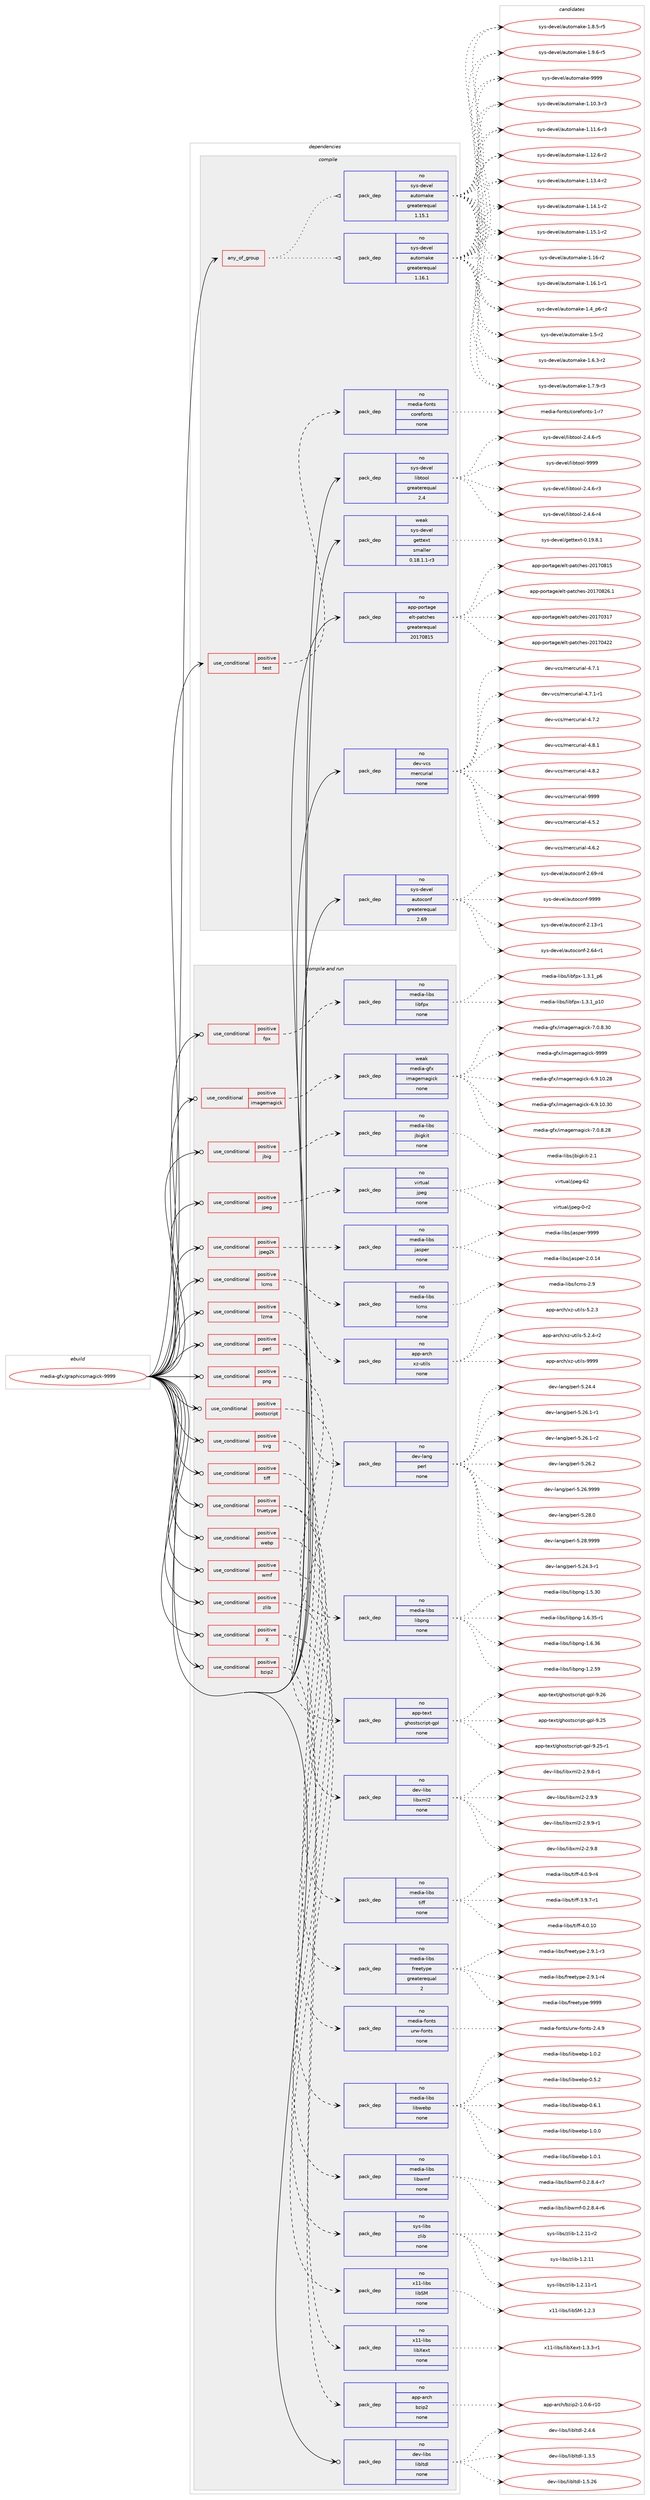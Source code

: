 digraph prolog {

# *************
# Graph options
# *************

newrank=true;
concentrate=true;
compound=true;
graph [rankdir=LR,fontname=Helvetica,fontsize=10,ranksep=1.5];#, ranksep=2.5, nodesep=0.2];
edge  [arrowhead=vee];
node  [fontname=Helvetica,fontsize=10];

# **********
# The ebuild
# **********

subgraph cluster_leftcol {
color=gray;
rank=same;
label=<<i>ebuild</i>>;
id [label="media-gfx/graphicsmagick-9999", color=red, width=4, href="../media-gfx/graphicsmagick-9999.svg"];
}

# ****************
# The dependencies
# ****************

subgraph cluster_midcol {
color=gray;
label=<<i>dependencies</i>>;
subgraph cluster_compile {
fillcolor="#eeeeee";
style=filled;
label=<<i>compile</i>>;
subgraph any24896 {
dependency1604749 [label=<<TABLE BORDER="0" CELLBORDER="1" CELLSPACING="0" CELLPADDING="4"><TR><TD CELLPADDING="10">any_of_group</TD></TR></TABLE>>, shape=none, color=red];subgraph pack1146425 {
dependency1604750 [label=<<TABLE BORDER="0" CELLBORDER="1" CELLSPACING="0" CELLPADDING="4" WIDTH="220"><TR><TD ROWSPAN="6" CELLPADDING="30">pack_dep</TD></TR><TR><TD WIDTH="110">no</TD></TR><TR><TD>sys-devel</TD></TR><TR><TD>automake</TD></TR><TR><TD>greaterequal</TD></TR><TR><TD>1.16.1</TD></TR></TABLE>>, shape=none, color=blue];
}
dependency1604749:e -> dependency1604750:w [weight=20,style="dotted",arrowhead="oinv"];
subgraph pack1146426 {
dependency1604751 [label=<<TABLE BORDER="0" CELLBORDER="1" CELLSPACING="0" CELLPADDING="4" WIDTH="220"><TR><TD ROWSPAN="6" CELLPADDING="30">pack_dep</TD></TR><TR><TD WIDTH="110">no</TD></TR><TR><TD>sys-devel</TD></TR><TR><TD>automake</TD></TR><TR><TD>greaterequal</TD></TR><TR><TD>1.15.1</TD></TR></TABLE>>, shape=none, color=blue];
}
dependency1604749:e -> dependency1604751:w [weight=20,style="dotted",arrowhead="oinv"];
}
id:e -> dependency1604749:w [weight=20,style="solid",arrowhead="vee"];
subgraph cond432740 {
dependency1604752 [label=<<TABLE BORDER="0" CELLBORDER="1" CELLSPACING="0" CELLPADDING="4"><TR><TD ROWSPAN="3" CELLPADDING="10">use_conditional</TD></TR><TR><TD>positive</TD></TR><TR><TD>test</TD></TR></TABLE>>, shape=none, color=red];
subgraph pack1146427 {
dependency1604753 [label=<<TABLE BORDER="0" CELLBORDER="1" CELLSPACING="0" CELLPADDING="4" WIDTH="220"><TR><TD ROWSPAN="6" CELLPADDING="30">pack_dep</TD></TR><TR><TD WIDTH="110">no</TD></TR><TR><TD>media-fonts</TD></TR><TR><TD>corefonts</TD></TR><TR><TD>none</TD></TR><TR><TD></TD></TR></TABLE>>, shape=none, color=blue];
}
dependency1604752:e -> dependency1604753:w [weight=20,style="dashed",arrowhead="vee"];
}
id:e -> dependency1604752:w [weight=20,style="solid",arrowhead="vee"];
subgraph pack1146428 {
dependency1604754 [label=<<TABLE BORDER="0" CELLBORDER="1" CELLSPACING="0" CELLPADDING="4" WIDTH="220"><TR><TD ROWSPAN="6" CELLPADDING="30">pack_dep</TD></TR><TR><TD WIDTH="110">no</TD></TR><TR><TD>app-portage</TD></TR><TR><TD>elt-patches</TD></TR><TR><TD>greaterequal</TD></TR><TR><TD>20170815</TD></TR></TABLE>>, shape=none, color=blue];
}
id:e -> dependency1604754:w [weight=20,style="solid",arrowhead="vee"];
subgraph pack1146429 {
dependency1604755 [label=<<TABLE BORDER="0" CELLBORDER="1" CELLSPACING="0" CELLPADDING="4" WIDTH="220"><TR><TD ROWSPAN="6" CELLPADDING="30">pack_dep</TD></TR><TR><TD WIDTH="110">no</TD></TR><TR><TD>dev-vcs</TD></TR><TR><TD>mercurial</TD></TR><TR><TD>none</TD></TR><TR><TD></TD></TR></TABLE>>, shape=none, color=blue];
}
id:e -> dependency1604755:w [weight=20,style="solid",arrowhead="vee"];
subgraph pack1146430 {
dependency1604756 [label=<<TABLE BORDER="0" CELLBORDER="1" CELLSPACING="0" CELLPADDING="4" WIDTH="220"><TR><TD ROWSPAN="6" CELLPADDING="30">pack_dep</TD></TR><TR><TD WIDTH="110">no</TD></TR><TR><TD>sys-devel</TD></TR><TR><TD>autoconf</TD></TR><TR><TD>greaterequal</TD></TR><TR><TD>2.69</TD></TR></TABLE>>, shape=none, color=blue];
}
id:e -> dependency1604756:w [weight=20,style="solid",arrowhead="vee"];
subgraph pack1146431 {
dependency1604757 [label=<<TABLE BORDER="0" CELLBORDER="1" CELLSPACING="0" CELLPADDING="4" WIDTH="220"><TR><TD ROWSPAN="6" CELLPADDING="30">pack_dep</TD></TR><TR><TD WIDTH="110">no</TD></TR><TR><TD>sys-devel</TD></TR><TR><TD>libtool</TD></TR><TR><TD>greaterequal</TD></TR><TR><TD>2.4</TD></TR></TABLE>>, shape=none, color=blue];
}
id:e -> dependency1604757:w [weight=20,style="solid",arrowhead="vee"];
subgraph pack1146432 {
dependency1604758 [label=<<TABLE BORDER="0" CELLBORDER="1" CELLSPACING="0" CELLPADDING="4" WIDTH="220"><TR><TD ROWSPAN="6" CELLPADDING="30">pack_dep</TD></TR><TR><TD WIDTH="110">weak</TD></TR><TR><TD>sys-devel</TD></TR><TR><TD>gettext</TD></TR><TR><TD>smaller</TD></TR><TR><TD>0.18.1.1-r3</TD></TR></TABLE>>, shape=none, color=blue];
}
id:e -> dependency1604758:w [weight=20,style="solid",arrowhead="vee"];
}
subgraph cluster_compileandrun {
fillcolor="#eeeeee";
style=filled;
label=<<i>compile and run</i>>;
subgraph cond432741 {
dependency1604759 [label=<<TABLE BORDER="0" CELLBORDER="1" CELLSPACING="0" CELLPADDING="4"><TR><TD ROWSPAN="3" CELLPADDING="10">use_conditional</TD></TR><TR><TD>positive</TD></TR><TR><TD>X</TD></TR></TABLE>>, shape=none, color=red];
subgraph pack1146433 {
dependency1604760 [label=<<TABLE BORDER="0" CELLBORDER="1" CELLSPACING="0" CELLPADDING="4" WIDTH="220"><TR><TD ROWSPAN="6" CELLPADDING="30">pack_dep</TD></TR><TR><TD WIDTH="110">no</TD></TR><TR><TD>x11-libs</TD></TR><TR><TD>libSM</TD></TR><TR><TD>none</TD></TR><TR><TD></TD></TR></TABLE>>, shape=none, color=blue];
}
dependency1604759:e -> dependency1604760:w [weight=20,style="dashed",arrowhead="vee"];
subgraph pack1146434 {
dependency1604761 [label=<<TABLE BORDER="0" CELLBORDER="1" CELLSPACING="0" CELLPADDING="4" WIDTH="220"><TR><TD ROWSPAN="6" CELLPADDING="30">pack_dep</TD></TR><TR><TD WIDTH="110">no</TD></TR><TR><TD>x11-libs</TD></TR><TR><TD>libXext</TD></TR><TR><TD>none</TD></TR><TR><TD></TD></TR></TABLE>>, shape=none, color=blue];
}
dependency1604759:e -> dependency1604761:w [weight=20,style="dashed",arrowhead="vee"];
}
id:e -> dependency1604759:w [weight=20,style="solid",arrowhead="odotvee"];
subgraph cond432742 {
dependency1604762 [label=<<TABLE BORDER="0" CELLBORDER="1" CELLSPACING="0" CELLPADDING="4"><TR><TD ROWSPAN="3" CELLPADDING="10">use_conditional</TD></TR><TR><TD>positive</TD></TR><TR><TD>bzip2</TD></TR></TABLE>>, shape=none, color=red];
subgraph pack1146435 {
dependency1604763 [label=<<TABLE BORDER="0" CELLBORDER="1" CELLSPACING="0" CELLPADDING="4" WIDTH="220"><TR><TD ROWSPAN="6" CELLPADDING="30">pack_dep</TD></TR><TR><TD WIDTH="110">no</TD></TR><TR><TD>app-arch</TD></TR><TR><TD>bzip2</TD></TR><TR><TD>none</TD></TR><TR><TD></TD></TR></TABLE>>, shape=none, color=blue];
}
dependency1604762:e -> dependency1604763:w [weight=20,style="dashed",arrowhead="vee"];
}
id:e -> dependency1604762:w [weight=20,style="solid",arrowhead="odotvee"];
subgraph cond432743 {
dependency1604764 [label=<<TABLE BORDER="0" CELLBORDER="1" CELLSPACING="0" CELLPADDING="4"><TR><TD ROWSPAN="3" CELLPADDING="10">use_conditional</TD></TR><TR><TD>positive</TD></TR><TR><TD>fpx</TD></TR></TABLE>>, shape=none, color=red];
subgraph pack1146436 {
dependency1604765 [label=<<TABLE BORDER="0" CELLBORDER="1" CELLSPACING="0" CELLPADDING="4" WIDTH="220"><TR><TD ROWSPAN="6" CELLPADDING="30">pack_dep</TD></TR><TR><TD WIDTH="110">no</TD></TR><TR><TD>media-libs</TD></TR><TR><TD>libfpx</TD></TR><TR><TD>none</TD></TR><TR><TD></TD></TR></TABLE>>, shape=none, color=blue];
}
dependency1604764:e -> dependency1604765:w [weight=20,style="dashed",arrowhead="vee"];
}
id:e -> dependency1604764:w [weight=20,style="solid",arrowhead="odotvee"];
subgraph cond432744 {
dependency1604766 [label=<<TABLE BORDER="0" CELLBORDER="1" CELLSPACING="0" CELLPADDING="4"><TR><TD ROWSPAN="3" CELLPADDING="10">use_conditional</TD></TR><TR><TD>positive</TD></TR><TR><TD>imagemagick</TD></TR></TABLE>>, shape=none, color=red];
subgraph pack1146437 {
dependency1604767 [label=<<TABLE BORDER="0" CELLBORDER="1" CELLSPACING="0" CELLPADDING="4" WIDTH="220"><TR><TD ROWSPAN="6" CELLPADDING="30">pack_dep</TD></TR><TR><TD WIDTH="110">weak</TD></TR><TR><TD>media-gfx</TD></TR><TR><TD>imagemagick</TD></TR><TR><TD>none</TD></TR><TR><TD></TD></TR></TABLE>>, shape=none, color=blue];
}
dependency1604766:e -> dependency1604767:w [weight=20,style="dashed",arrowhead="vee"];
}
id:e -> dependency1604766:w [weight=20,style="solid",arrowhead="odotvee"];
subgraph cond432745 {
dependency1604768 [label=<<TABLE BORDER="0" CELLBORDER="1" CELLSPACING="0" CELLPADDING="4"><TR><TD ROWSPAN="3" CELLPADDING="10">use_conditional</TD></TR><TR><TD>positive</TD></TR><TR><TD>jbig</TD></TR></TABLE>>, shape=none, color=red];
subgraph pack1146438 {
dependency1604769 [label=<<TABLE BORDER="0" CELLBORDER="1" CELLSPACING="0" CELLPADDING="4" WIDTH="220"><TR><TD ROWSPAN="6" CELLPADDING="30">pack_dep</TD></TR><TR><TD WIDTH="110">no</TD></TR><TR><TD>media-libs</TD></TR><TR><TD>jbigkit</TD></TR><TR><TD>none</TD></TR><TR><TD></TD></TR></TABLE>>, shape=none, color=blue];
}
dependency1604768:e -> dependency1604769:w [weight=20,style="dashed",arrowhead="vee"];
}
id:e -> dependency1604768:w [weight=20,style="solid",arrowhead="odotvee"];
subgraph cond432746 {
dependency1604770 [label=<<TABLE BORDER="0" CELLBORDER="1" CELLSPACING="0" CELLPADDING="4"><TR><TD ROWSPAN="3" CELLPADDING="10">use_conditional</TD></TR><TR><TD>positive</TD></TR><TR><TD>jpeg</TD></TR></TABLE>>, shape=none, color=red];
subgraph pack1146439 {
dependency1604771 [label=<<TABLE BORDER="0" CELLBORDER="1" CELLSPACING="0" CELLPADDING="4" WIDTH="220"><TR><TD ROWSPAN="6" CELLPADDING="30">pack_dep</TD></TR><TR><TD WIDTH="110">no</TD></TR><TR><TD>virtual</TD></TR><TR><TD>jpeg</TD></TR><TR><TD>none</TD></TR><TR><TD></TD></TR></TABLE>>, shape=none, color=blue];
}
dependency1604770:e -> dependency1604771:w [weight=20,style="dashed",arrowhead="vee"];
}
id:e -> dependency1604770:w [weight=20,style="solid",arrowhead="odotvee"];
subgraph cond432747 {
dependency1604772 [label=<<TABLE BORDER="0" CELLBORDER="1" CELLSPACING="0" CELLPADDING="4"><TR><TD ROWSPAN="3" CELLPADDING="10">use_conditional</TD></TR><TR><TD>positive</TD></TR><TR><TD>jpeg2k</TD></TR></TABLE>>, shape=none, color=red];
subgraph pack1146440 {
dependency1604773 [label=<<TABLE BORDER="0" CELLBORDER="1" CELLSPACING="0" CELLPADDING="4" WIDTH="220"><TR><TD ROWSPAN="6" CELLPADDING="30">pack_dep</TD></TR><TR><TD WIDTH="110">no</TD></TR><TR><TD>media-libs</TD></TR><TR><TD>jasper</TD></TR><TR><TD>none</TD></TR><TR><TD></TD></TR></TABLE>>, shape=none, color=blue];
}
dependency1604772:e -> dependency1604773:w [weight=20,style="dashed",arrowhead="vee"];
}
id:e -> dependency1604772:w [weight=20,style="solid",arrowhead="odotvee"];
subgraph cond432748 {
dependency1604774 [label=<<TABLE BORDER="0" CELLBORDER="1" CELLSPACING="0" CELLPADDING="4"><TR><TD ROWSPAN="3" CELLPADDING="10">use_conditional</TD></TR><TR><TD>positive</TD></TR><TR><TD>lcms</TD></TR></TABLE>>, shape=none, color=red];
subgraph pack1146441 {
dependency1604775 [label=<<TABLE BORDER="0" CELLBORDER="1" CELLSPACING="0" CELLPADDING="4" WIDTH="220"><TR><TD ROWSPAN="6" CELLPADDING="30">pack_dep</TD></TR><TR><TD WIDTH="110">no</TD></TR><TR><TD>media-libs</TD></TR><TR><TD>lcms</TD></TR><TR><TD>none</TD></TR><TR><TD></TD></TR></TABLE>>, shape=none, color=blue];
}
dependency1604774:e -> dependency1604775:w [weight=20,style="dashed",arrowhead="vee"];
}
id:e -> dependency1604774:w [weight=20,style="solid",arrowhead="odotvee"];
subgraph cond432749 {
dependency1604776 [label=<<TABLE BORDER="0" CELLBORDER="1" CELLSPACING="0" CELLPADDING="4"><TR><TD ROWSPAN="3" CELLPADDING="10">use_conditional</TD></TR><TR><TD>positive</TD></TR><TR><TD>lzma</TD></TR></TABLE>>, shape=none, color=red];
subgraph pack1146442 {
dependency1604777 [label=<<TABLE BORDER="0" CELLBORDER="1" CELLSPACING="0" CELLPADDING="4" WIDTH="220"><TR><TD ROWSPAN="6" CELLPADDING="30">pack_dep</TD></TR><TR><TD WIDTH="110">no</TD></TR><TR><TD>app-arch</TD></TR><TR><TD>xz-utils</TD></TR><TR><TD>none</TD></TR><TR><TD></TD></TR></TABLE>>, shape=none, color=blue];
}
dependency1604776:e -> dependency1604777:w [weight=20,style="dashed",arrowhead="vee"];
}
id:e -> dependency1604776:w [weight=20,style="solid",arrowhead="odotvee"];
subgraph cond432750 {
dependency1604778 [label=<<TABLE BORDER="0" CELLBORDER="1" CELLSPACING="0" CELLPADDING="4"><TR><TD ROWSPAN="3" CELLPADDING="10">use_conditional</TD></TR><TR><TD>positive</TD></TR><TR><TD>perl</TD></TR></TABLE>>, shape=none, color=red];
subgraph pack1146443 {
dependency1604779 [label=<<TABLE BORDER="0" CELLBORDER="1" CELLSPACING="0" CELLPADDING="4" WIDTH="220"><TR><TD ROWSPAN="6" CELLPADDING="30">pack_dep</TD></TR><TR><TD WIDTH="110">no</TD></TR><TR><TD>dev-lang</TD></TR><TR><TD>perl</TD></TR><TR><TD>none</TD></TR><TR><TD></TD></TR></TABLE>>, shape=none, color=blue];
}
dependency1604778:e -> dependency1604779:w [weight=20,style="dashed",arrowhead="vee"];
}
id:e -> dependency1604778:w [weight=20,style="solid",arrowhead="odotvee"];
subgraph cond432751 {
dependency1604780 [label=<<TABLE BORDER="0" CELLBORDER="1" CELLSPACING="0" CELLPADDING="4"><TR><TD ROWSPAN="3" CELLPADDING="10">use_conditional</TD></TR><TR><TD>positive</TD></TR><TR><TD>png</TD></TR></TABLE>>, shape=none, color=red];
subgraph pack1146444 {
dependency1604781 [label=<<TABLE BORDER="0" CELLBORDER="1" CELLSPACING="0" CELLPADDING="4" WIDTH="220"><TR><TD ROWSPAN="6" CELLPADDING="30">pack_dep</TD></TR><TR><TD WIDTH="110">no</TD></TR><TR><TD>media-libs</TD></TR><TR><TD>libpng</TD></TR><TR><TD>none</TD></TR><TR><TD></TD></TR></TABLE>>, shape=none, color=blue];
}
dependency1604780:e -> dependency1604781:w [weight=20,style="dashed",arrowhead="vee"];
}
id:e -> dependency1604780:w [weight=20,style="solid",arrowhead="odotvee"];
subgraph cond432752 {
dependency1604782 [label=<<TABLE BORDER="0" CELLBORDER="1" CELLSPACING="0" CELLPADDING="4"><TR><TD ROWSPAN="3" CELLPADDING="10">use_conditional</TD></TR><TR><TD>positive</TD></TR><TR><TD>postscript</TD></TR></TABLE>>, shape=none, color=red];
subgraph pack1146445 {
dependency1604783 [label=<<TABLE BORDER="0" CELLBORDER="1" CELLSPACING="0" CELLPADDING="4" WIDTH="220"><TR><TD ROWSPAN="6" CELLPADDING="30">pack_dep</TD></TR><TR><TD WIDTH="110">no</TD></TR><TR><TD>app-text</TD></TR><TR><TD>ghostscript-gpl</TD></TR><TR><TD>none</TD></TR><TR><TD></TD></TR></TABLE>>, shape=none, color=blue];
}
dependency1604782:e -> dependency1604783:w [weight=20,style="dashed",arrowhead="vee"];
}
id:e -> dependency1604782:w [weight=20,style="solid",arrowhead="odotvee"];
subgraph cond432753 {
dependency1604784 [label=<<TABLE BORDER="0" CELLBORDER="1" CELLSPACING="0" CELLPADDING="4"><TR><TD ROWSPAN="3" CELLPADDING="10">use_conditional</TD></TR><TR><TD>positive</TD></TR><TR><TD>svg</TD></TR></TABLE>>, shape=none, color=red];
subgraph pack1146446 {
dependency1604785 [label=<<TABLE BORDER="0" CELLBORDER="1" CELLSPACING="0" CELLPADDING="4" WIDTH="220"><TR><TD ROWSPAN="6" CELLPADDING="30">pack_dep</TD></TR><TR><TD WIDTH="110">no</TD></TR><TR><TD>dev-libs</TD></TR><TR><TD>libxml2</TD></TR><TR><TD>none</TD></TR><TR><TD></TD></TR></TABLE>>, shape=none, color=blue];
}
dependency1604784:e -> dependency1604785:w [weight=20,style="dashed",arrowhead="vee"];
}
id:e -> dependency1604784:w [weight=20,style="solid",arrowhead="odotvee"];
subgraph cond432754 {
dependency1604786 [label=<<TABLE BORDER="0" CELLBORDER="1" CELLSPACING="0" CELLPADDING="4"><TR><TD ROWSPAN="3" CELLPADDING="10">use_conditional</TD></TR><TR><TD>positive</TD></TR><TR><TD>tiff</TD></TR></TABLE>>, shape=none, color=red];
subgraph pack1146447 {
dependency1604787 [label=<<TABLE BORDER="0" CELLBORDER="1" CELLSPACING="0" CELLPADDING="4" WIDTH="220"><TR><TD ROWSPAN="6" CELLPADDING="30">pack_dep</TD></TR><TR><TD WIDTH="110">no</TD></TR><TR><TD>media-libs</TD></TR><TR><TD>tiff</TD></TR><TR><TD>none</TD></TR><TR><TD></TD></TR></TABLE>>, shape=none, color=blue];
}
dependency1604786:e -> dependency1604787:w [weight=20,style="dashed",arrowhead="vee"];
}
id:e -> dependency1604786:w [weight=20,style="solid",arrowhead="odotvee"];
subgraph cond432755 {
dependency1604788 [label=<<TABLE BORDER="0" CELLBORDER="1" CELLSPACING="0" CELLPADDING="4"><TR><TD ROWSPAN="3" CELLPADDING="10">use_conditional</TD></TR><TR><TD>positive</TD></TR><TR><TD>truetype</TD></TR></TABLE>>, shape=none, color=red];
subgraph pack1146448 {
dependency1604789 [label=<<TABLE BORDER="0" CELLBORDER="1" CELLSPACING="0" CELLPADDING="4" WIDTH="220"><TR><TD ROWSPAN="6" CELLPADDING="30">pack_dep</TD></TR><TR><TD WIDTH="110">no</TD></TR><TR><TD>media-fonts</TD></TR><TR><TD>urw-fonts</TD></TR><TR><TD>none</TD></TR><TR><TD></TD></TR></TABLE>>, shape=none, color=blue];
}
dependency1604788:e -> dependency1604789:w [weight=20,style="dashed",arrowhead="vee"];
subgraph pack1146449 {
dependency1604790 [label=<<TABLE BORDER="0" CELLBORDER="1" CELLSPACING="0" CELLPADDING="4" WIDTH="220"><TR><TD ROWSPAN="6" CELLPADDING="30">pack_dep</TD></TR><TR><TD WIDTH="110">no</TD></TR><TR><TD>media-libs</TD></TR><TR><TD>freetype</TD></TR><TR><TD>greaterequal</TD></TR><TR><TD>2</TD></TR></TABLE>>, shape=none, color=blue];
}
dependency1604788:e -> dependency1604790:w [weight=20,style="dashed",arrowhead="vee"];
}
id:e -> dependency1604788:w [weight=20,style="solid",arrowhead="odotvee"];
subgraph cond432756 {
dependency1604791 [label=<<TABLE BORDER="0" CELLBORDER="1" CELLSPACING="0" CELLPADDING="4"><TR><TD ROWSPAN="3" CELLPADDING="10">use_conditional</TD></TR><TR><TD>positive</TD></TR><TR><TD>webp</TD></TR></TABLE>>, shape=none, color=red];
subgraph pack1146450 {
dependency1604792 [label=<<TABLE BORDER="0" CELLBORDER="1" CELLSPACING="0" CELLPADDING="4" WIDTH="220"><TR><TD ROWSPAN="6" CELLPADDING="30">pack_dep</TD></TR><TR><TD WIDTH="110">no</TD></TR><TR><TD>media-libs</TD></TR><TR><TD>libwebp</TD></TR><TR><TD>none</TD></TR><TR><TD></TD></TR></TABLE>>, shape=none, color=blue];
}
dependency1604791:e -> dependency1604792:w [weight=20,style="dashed",arrowhead="vee"];
}
id:e -> dependency1604791:w [weight=20,style="solid",arrowhead="odotvee"];
subgraph cond432757 {
dependency1604793 [label=<<TABLE BORDER="0" CELLBORDER="1" CELLSPACING="0" CELLPADDING="4"><TR><TD ROWSPAN="3" CELLPADDING="10">use_conditional</TD></TR><TR><TD>positive</TD></TR><TR><TD>wmf</TD></TR></TABLE>>, shape=none, color=red];
subgraph pack1146451 {
dependency1604794 [label=<<TABLE BORDER="0" CELLBORDER="1" CELLSPACING="0" CELLPADDING="4" WIDTH="220"><TR><TD ROWSPAN="6" CELLPADDING="30">pack_dep</TD></TR><TR><TD WIDTH="110">no</TD></TR><TR><TD>media-libs</TD></TR><TR><TD>libwmf</TD></TR><TR><TD>none</TD></TR><TR><TD></TD></TR></TABLE>>, shape=none, color=blue];
}
dependency1604793:e -> dependency1604794:w [weight=20,style="dashed",arrowhead="vee"];
}
id:e -> dependency1604793:w [weight=20,style="solid",arrowhead="odotvee"];
subgraph cond432758 {
dependency1604795 [label=<<TABLE BORDER="0" CELLBORDER="1" CELLSPACING="0" CELLPADDING="4"><TR><TD ROWSPAN="3" CELLPADDING="10">use_conditional</TD></TR><TR><TD>positive</TD></TR><TR><TD>zlib</TD></TR></TABLE>>, shape=none, color=red];
subgraph pack1146452 {
dependency1604796 [label=<<TABLE BORDER="0" CELLBORDER="1" CELLSPACING="0" CELLPADDING="4" WIDTH="220"><TR><TD ROWSPAN="6" CELLPADDING="30">pack_dep</TD></TR><TR><TD WIDTH="110">no</TD></TR><TR><TD>sys-libs</TD></TR><TR><TD>zlib</TD></TR><TR><TD>none</TD></TR><TR><TD></TD></TR></TABLE>>, shape=none, color=blue];
}
dependency1604795:e -> dependency1604796:w [weight=20,style="dashed",arrowhead="vee"];
}
id:e -> dependency1604795:w [weight=20,style="solid",arrowhead="odotvee"];
subgraph pack1146453 {
dependency1604797 [label=<<TABLE BORDER="0" CELLBORDER="1" CELLSPACING="0" CELLPADDING="4" WIDTH="220"><TR><TD ROWSPAN="6" CELLPADDING="30">pack_dep</TD></TR><TR><TD WIDTH="110">no</TD></TR><TR><TD>dev-libs</TD></TR><TR><TD>libltdl</TD></TR><TR><TD>none</TD></TR><TR><TD></TD></TR></TABLE>>, shape=none, color=blue];
}
id:e -> dependency1604797:w [weight=20,style="solid",arrowhead="odotvee"];
}
subgraph cluster_run {
fillcolor="#eeeeee";
style=filled;
label=<<i>run</i>>;
}
}

# **************
# The candidates
# **************

subgraph cluster_choices {
rank=same;
color=gray;
label=<<i>candidates</i>>;

subgraph choice1146425 {
color=black;
nodesep=1;
choice11512111545100101118101108479711711611110997107101454946494846514511451 [label="sys-devel/automake-1.10.3-r3", color=red, width=4,href="../sys-devel/automake-1.10.3-r3.svg"];
choice11512111545100101118101108479711711611110997107101454946494946544511451 [label="sys-devel/automake-1.11.6-r3", color=red, width=4,href="../sys-devel/automake-1.11.6-r3.svg"];
choice11512111545100101118101108479711711611110997107101454946495046544511450 [label="sys-devel/automake-1.12.6-r2", color=red, width=4,href="../sys-devel/automake-1.12.6-r2.svg"];
choice11512111545100101118101108479711711611110997107101454946495146524511450 [label="sys-devel/automake-1.13.4-r2", color=red, width=4,href="../sys-devel/automake-1.13.4-r2.svg"];
choice11512111545100101118101108479711711611110997107101454946495246494511450 [label="sys-devel/automake-1.14.1-r2", color=red, width=4,href="../sys-devel/automake-1.14.1-r2.svg"];
choice11512111545100101118101108479711711611110997107101454946495346494511450 [label="sys-devel/automake-1.15.1-r2", color=red, width=4,href="../sys-devel/automake-1.15.1-r2.svg"];
choice1151211154510010111810110847971171161111099710710145494649544511450 [label="sys-devel/automake-1.16-r2", color=red, width=4,href="../sys-devel/automake-1.16-r2.svg"];
choice11512111545100101118101108479711711611110997107101454946495446494511449 [label="sys-devel/automake-1.16.1-r1", color=red, width=4,href="../sys-devel/automake-1.16.1-r1.svg"];
choice115121115451001011181011084797117116111109971071014549465295112544511450 [label="sys-devel/automake-1.4_p6-r2", color=red, width=4,href="../sys-devel/automake-1.4_p6-r2.svg"];
choice11512111545100101118101108479711711611110997107101454946534511450 [label="sys-devel/automake-1.5-r2", color=red, width=4,href="../sys-devel/automake-1.5-r2.svg"];
choice115121115451001011181011084797117116111109971071014549465446514511450 [label="sys-devel/automake-1.6.3-r2", color=red, width=4,href="../sys-devel/automake-1.6.3-r2.svg"];
choice115121115451001011181011084797117116111109971071014549465546574511451 [label="sys-devel/automake-1.7.9-r3", color=red, width=4,href="../sys-devel/automake-1.7.9-r3.svg"];
choice115121115451001011181011084797117116111109971071014549465646534511453 [label="sys-devel/automake-1.8.5-r5", color=red, width=4,href="../sys-devel/automake-1.8.5-r5.svg"];
choice115121115451001011181011084797117116111109971071014549465746544511453 [label="sys-devel/automake-1.9.6-r5", color=red, width=4,href="../sys-devel/automake-1.9.6-r5.svg"];
choice115121115451001011181011084797117116111109971071014557575757 [label="sys-devel/automake-9999", color=red, width=4,href="../sys-devel/automake-9999.svg"];
dependency1604750:e -> choice11512111545100101118101108479711711611110997107101454946494846514511451:w [style=dotted,weight="100"];
dependency1604750:e -> choice11512111545100101118101108479711711611110997107101454946494946544511451:w [style=dotted,weight="100"];
dependency1604750:e -> choice11512111545100101118101108479711711611110997107101454946495046544511450:w [style=dotted,weight="100"];
dependency1604750:e -> choice11512111545100101118101108479711711611110997107101454946495146524511450:w [style=dotted,weight="100"];
dependency1604750:e -> choice11512111545100101118101108479711711611110997107101454946495246494511450:w [style=dotted,weight="100"];
dependency1604750:e -> choice11512111545100101118101108479711711611110997107101454946495346494511450:w [style=dotted,weight="100"];
dependency1604750:e -> choice1151211154510010111810110847971171161111099710710145494649544511450:w [style=dotted,weight="100"];
dependency1604750:e -> choice11512111545100101118101108479711711611110997107101454946495446494511449:w [style=dotted,weight="100"];
dependency1604750:e -> choice115121115451001011181011084797117116111109971071014549465295112544511450:w [style=dotted,weight="100"];
dependency1604750:e -> choice11512111545100101118101108479711711611110997107101454946534511450:w [style=dotted,weight="100"];
dependency1604750:e -> choice115121115451001011181011084797117116111109971071014549465446514511450:w [style=dotted,weight="100"];
dependency1604750:e -> choice115121115451001011181011084797117116111109971071014549465546574511451:w [style=dotted,weight="100"];
dependency1604750:e -> choice115121115451001011181011084797117116111109971071014549465646534511453:w [style=dotted,weight="100"];
dependency1604750:e -> choice115121115451001011181011084797117116111109971071014549465746544511453:w [style=dotted,weight="100"];
dependency1604750:e -> choice115121115451001011181011084797117116111109971071014557575757:w [style=dotted,weight="100"];
}
subgraph choice1146426 {
color=black;
nodesep=1;
choice11512111545100101118101108479711711611110997107101454946494846514511451 [label="sys-devel/automake-1.10.3-r3", color=red, width=4,href="../sys-devel/automake-1.10.3-r3.svg"];
choice11512111545100101118101108479711711611110997107101454946494946544511451 [label="sys-devel/automake-1.11.6-r3", color=red, width=4,href="../sys-devel/automake-1.11.6-r3.svg"];
choice11512111545100101118101108479711711611110997107101454946495046544511450 [label="sys-devel/automake-1.12.6-r2", color=red, width=4,href="../sys-devel/automake-1.12.6-r2.svg"];
choice11512111545100101118101108479711711611110997107101454946495146524511450 [label="sys-devel/automake-1.13.4-r2", color=red, width=4,href="../sys-devel/automake-1.13.4-r2.svg"];
choice11512111545100101118101108479711711611110997107101454946495246494511450 [label="sys-devel/automake-1.14.1-r2", color=red, width=4,href="../sys-devel/automake-1.14.1-r2.svg"];
choice11512111545100101118101108479711711611110997107101454946495346494511450 [label="sys-devel/automake-1.15.1-r2", color=red, width=4,href="../sys-devel/automake-1.15.1-r2.svg"];
choice1151211154510010111810110847971171161111099710710145494649544511450 [label="sys-devel/automake-1.16-r2", color=red, width=4,href="../sys-devel/automake-1.16-r2.svg"];
choice11512111545100101118101108479711711611110997107101454946495446494511449 [label="sys-devel/automake-1.16.1-r1", color=red, width=4,href="../sys-devel/automake-1.16.1-r1.svg"];
choice115121115451001011181011084797117116111109971071014549465295112544511450 [label="sys-devel/automake-1.4_p6-r2", color=red, width=4,href="../sys-devel/automake-1.4_p6-r2.svg"];
choice11512111545100101118101108479711711611110997107101454946534511450 [label="sys-devel/automake-1.5-r2", color=red, width=4,href="../sys-devel/automake-1.5-r2.svg"];
choice115121115451001011181011084797117116111109971071014549465446514511450 [label="sys-devel/automake-1.6.3-r2", color=red, width=4,href="../sys-devel/automake-1.6.3-r2.svg"];
choice115121115451001011181011084797117116111109971071014549465546574511451 [label="sys-devel/automake-1.7.9-r3", color=red, width=4,href="../sys-devel/automake-1.7.9-r3.svg"];
choice115121115451001011181011084797117116111109971071014549465646534511453 [label="sys-devel/automake-1.8.5-r5", color=red, width=4,href="../sys-devel/automake-1.8.5-r5.svg"];
choice115121115451001011181011084797117116111109971071014549465746544511453 [label="sys-devel/automake-1.9.6-r5", color=red, width=4,href="../sys-devel/automake-1.9.6-r5.svg"];
choice115121115451001011181011084797117116111109971071014557575757 [label="sys-devel/automake-9999", color=red, width=4,href="../sys-devel/automake-9999.svg"];
dependency1604751:e -> choice11512111545100101118101108479711711611110997107101454946494846514511451:w [style=dotted,weight="100"];
dependency1604751:e -> choice11512111545100101118101108479711711611110997107101454946494946544511451:w [style=dotted,weight="100"];
dependency1604751:e -> choice11512111545100101118101108479711711611110997107101454946495046544511450:w [style=dotted,weight="100"];
dependency1604751:e -> choice11512111545100101118101108479711711611110997107101454946495146524511450:w [style=dotted,weight="100"];
dependency1604751:e -> choice11512111545100101118101108479711711611110997107101454946495246494511450:w [style=dotted,weight="100"];
dependency1604751:e -> choice11512111545100101118101108479711711611110997107101454946495346494511450:w [style=dotted,weight="100"];
dependency1604751:e -> choice1151211154510010111810110847971171161111099710710145494649544511450:w [style=dotted,weight="100"];
dependency1604751:e -> choice11512111545100101118101108479711711611110997107101454946495446494511449:w [style=dotted,weight="100"];
dependency1604751:e -> choice115121115451001011181011084797117116111109971071014549465295112544511450:w [style=dotted,weight="100"];
dependency1604751:e -> choice11512111545100101118101108479711711611110997107101454946534511450:w [style=dotted,weight="100"];
dependency1604751:e -> choice115121115451001011181011084797117116111109971071014549465446514511450:w [style=dotted,weight="100"];
dependency1604751:e -> choice115121115451001011181011084797117116111109971071014549465546574511451:w [style=dotted,weight="100"];
dependency1604751:e -> choice115121115451001011181011084797117116111109971071014549465646534511453:w [style=dotted,weight="100"];
dependency1604751:e -> choice115121115451001011181011084797117116111109971071014549465746544511453:w [style=dotted,weight="100"];
dependency1604751:e -> choice115121115451001011181011084797117116111109971071014557575757:w [style=dotted,weight="100"];
}
subgraph choice1146427 {
color=black;
nodesep=1;
choice1091011001059745102111110116115479911111410110211111011611545494511455 [label="media-fonts/corefonts-1-r7", color=red, width=4,href="../media-fonts/corefonts-1-r7.svg"];
dependency1604753:e -> choice1091011001059745102111110116115479911111410110211111011611545494511455:w [style=dotted,weight="100"];
}
subgraph choice1146428 {
color=black;
nodesep=1;
choice97112112451121111141169710310147101108116451129711699104101115455048495548514955 [label="app-portage/elt-patches-20170317", color=red, width=4,href="../app-portage/elt-patches-20170317.svg"];
choice97112112451121111141169710310147101108116451129711699104101115455048495548525050 [label="app-portage/elt-patches-20170422", color=red, width=4,href="../app-portage/elt-patches-20170422.svg"];
choice97112112451121111141169710310147101108116451129711699104101115455048495548564953 [label="app-portage/elt-patches-20170815", color=red, width=4,href="../app-portage/elt-patches-20170815.svg"];
choice971121124511211111411697103101471011081164511297116991041011154550484955485650544649 [label="app-portage/elt-patches-20170826.1", color=red, width=4,href="../app-portage/elt-patches-20170826.1.svg"];
dependency1604754:e -> choice97112112451121111141169710310147101108116451129711699104101115455048495548514955:w [style=dotted,weight="100"];
dependency1604754:e -> choice97112112451121111141169710310147101108116451129711699104101115455048495548525050:w [style=dotted,weight="100"];
dependency1604754:e -> choice97112112451121111141169710310147101108116451129711699104101115455048495548564953:w [style=dotted,weight="100"];
dependency1604754:e -> choice971121124511211111411697103101471011081164511297116991041011154550484955485650544649:w [style=dotted,weight="100"];
}
subgraph choice1146429 {
color=black;
nodesep=1;
choice1001011184511899115471091011149911711410597108455246534650 [label="dev-vcs/mercurial-4.5.2", color=red, width=4,href="../dev-vcs/mercurial-4.5.2.svg"];
choice1001011184511899115471091011149911711410597108455246544650 [label="dev-vcs/mercurial-4.6.2", color=red, width=4,href="../dev-vcs/mercurial-4.6.2.svg"];
choice1001011184511899115471091011149911711410597108455246554649 [label="dev-vcs/mercurial-4.7.1", color=red, width=4,href="../dev-vcs/mercurial-4.7.1.svg"];
choice10010111845118991154710910111499117114105971084552465546494511449 [label="dev-vcs/mercurial-4.7.1-r1", color=red, width=4,href="../dev-vcs/mercurial-4.7.1-r1.svg"];
choice1001011184511899115471091011149911711410597108455246554650 [label="dev-vcs/mercurial-4.7.2", color=red, width=4,href="../dev-vcs/mercurial-4.7.2.svg"];
choice1001011184511899115471091011149911711410597108455246564649 [label="dev-vcs/mercurial-4.8.1", color=red, width=4,href="../dev-vcs/mercurial-4.8.1.svg"];
choice1001011184511899115471091011149911711410597108455246564650 [label="dev-vcs/mercurial-4.8.2", color=red, width=4,href="../dev-vcs/mercurial-4.8.2.svg"];
choice10010111845118991154710910111499117114105971084557575757 [label="dev-vcs/mercurial-9999", color=red, width=4,href="../dev-vcs/mercurial-9999.svg"];
dependency1604755:e -> choice1001011184511899115471091011149911711410597108455246534650:w [style=dotted,weight="100"];
dependency1604755:e -> choice1001011184511899115471091011149911711410597108455246544650:w [style=dotted,weight="100"];
dependency1604755:e -> choice1001011184511899115471091011149911711410597108455246554649:w [style=dotted,weight="100"];
dependency1604755:e -> choice10010111845118991154710910111499117114105971084552465546494511449:w [style=dotted,weight="100"];
dependency1604755:e -> choice1001011184511899115471091011149911711410597108455246554650:w [style=dotted,weight="100"];
dependency1604755:e -> choice1001011184511899115471091011149911711410597108455246564649:w [style=dotted,weight="100"];
dependency1604755:e -> choice1001011184511899115471091011149911711410597108455246564650:w [style=dotted,weight="100"];
dependency1604755:e -> choice10010111845118991154710910111499117114105971084557575757:w [style=dotted,weight="100"];
}
subgraph choice1146430 {
color=black;
nodesep=1;
choice1151211154510010111810110847971171161119911111010245504649514511449 [label="sys-devel/autoconf-2.13-r1", color=red, width=4,href="../sys-devel/autoconf-2.13-r1.svg"];
choice1151211154510010111810110847971171161119911111010245504654524511449 [label="sys-devel/autoconf-2.64-r1", color=red, width=4,href="../sys-devel/autoconf-2.64-r1.svg"];
choice1151211154510010111810110847971171161119911111010245504654574511452 [label="sys-devel/autoconf-2.69-r4", color=red, width=4,href="../sys-devel/autoconf-2.69-r4.svg"];
choice115121115451001011181011084797117116111991111101024557575757 [label="sys-devel/autoconf-9999", color=red, width=4,href="../sys-devel/autoconf-9999.svg"];
dependency1604756:e -> choice1151211154510010111810110847971171161119911111010245504649514511449:w [style=dotted,weight="100"];
dependency1604756:e -> choice1151211154510010111810110847971171161119911111010245504654524511449:w [style=dotted,weight="100"];
dependency1604756:e -> choice1151211154510010111810110847971171161119911111010245504654574511452:w [style=dotted,weight="100"];
dependency1604756:e -> choice115121115451001011181011084797117116111991111101024557575757:w [style=dotted,weight="100"];
}
subgraph choice1146431 {
color=black;
nodesep=1;
choice1151211154510010111810110847108105981161111111084550465246544511451 [label="sys-devel/libtool-2.4.6-r3", color=red, width=4,href="../sys-devel/libtool-2.4.6-r3.svg"];
choice1151211154510010111810110847108105981161111111084550465246544511452 [label="sys-devel/libtool-2.4.6-r4", color=red, width=4,href="../sys-devel/libtool-2.4.6-r4.svg"];
choice1151211154510010111810110847108105981161111111084550465246544511453 [label="sys-devel/libtool-2.4.6-r5", color=red, width=4,href="../sys-devel/libtool-2.4.6-r5.svg"];
choice1151211154510010111810110847108105981161111111084557575757 [label="sys-devel/libtool-9999", color=red, width=4,href="../sys-devel/libtool-9999.svg"];
dependency1604757:e -> choice1151211154510010111810110847108105981161111111084550465246544511451:w [style=dotted,weight="100"];
dependency1604757:e -> choice1151211154510010111810110847108105981161111111084550465246544511452:w [style=dotted,weight="100"];
dependency1604757:e -> choice1151211154510010111810110847108105981161111111084550465246544511453:w [style=dotted,weight="100"];
dependency1604757:e -> choice1151211154510010111810110847108105981161111111084557575757:w [style=dotted,weight="100"];
}
subgraph choice1146432 {
color=black;
nodesep=1;
choice1151211154510010111810110847103101116116101120116454846495746564649 [label="sys-devel/gettext-0.19.8.1", color=red, width=4,href="../sys-devel/gettext-0.19.8.1.svg"];
dependency1604758:e -> choice1151211154510010111810110847103101116116101120116454846495746564649:w [style=dotted,weight="100"];
}
subgraph choice1146433 {
color=black;
nodesep=1;
choice1204949451081059811547108105988377454946504651 [label="x11-libs/libSM-1.2.3", color=red, width=4,href="../x11-libs/libSM-1.2.3.svg"];
dependency1604760:e -> choice1204949451081059811547108105988377454946504651:w [style=dotted,weight="100"];
}
subgraph choice1146434 {
color=black;
nodesep=1;
choice120494945108105981154710810598881011201164549465146514511449 [label="x11-libs/libXext-1.3.3-r1", color=red, width=4,href="../x11-libs/libXext-1.3.3-r1.svg"];
dependency1604761:e -> choice120494945108105981154710810598881011201164549465146514511449:w [style=dotted,weight="100"];
}
subgraph choice1146435 {
color=black;
nodesep=1;
choice97112112459711499104479812210511250454946484654451144948 [label="app-arch/bzip2-1.0.6-r10", color=red, width=4,href="../app-arch/bzip2-1.0.6-r10.svg"];
dependency1604763:e -> choice97112112459711499104479812210511250454946484654451144948:w [style=dotted,weight="100"];
}
subgraph choice1146436 {
color=black;
nodesep=1;
choice1091011001059745108105981154710810598102112120454946514649951124948 [label="media-libs/libfpx-1.3.1_p10", color=red, width=4,href="../media-libs/libfpx-1.3.1_p10.svg"];
choice10910110010597451081059811547108105981021121204549465146499511254 [label="media-libs/libfpx-1.3.1_p6", color=red, width=4,href="../media-libs/libfpx-1.3.1_p6.svg"];
dependency1604765:e -> choice1091011001059745108105981154710810598102112120454946514649951124948:w [style=dotted,weight="100"];
dependency1604765:e -> choice10910110010597451081059811547108105981021121204549465146499511254:w [style=dotted,weight="100"];
}
subgraph choice1146437 {
color=black;
nodesep=1;
choice10910110010597451031021204710510997103101109971031059910745544657464948465056 [label="media-gfx/imagemagick-6.9.10.28", color=red, width=4,href="../media-gfx/imagemagick-6.9.10.28.svg"];
choice10910110010597451031021204710510997103101109971031059910745544657464948465148 [label="media-gfx/imagemagick-6.9.10.30", color=red, width=4,href="../media-gfx/imagemagick-6.9.10.30.svg"];
choice109101100105974510310212047105109971031011099710310599107455546484656465056 [label="media-gfx/imagemagick-7.0.8.28", color=red, width=4,href="../media-gfx/imagemagick-7.0.8.28.svg"];
choice109101100105974510310212047105109971031011099710310599107455546484656465148 [label="media-gfx/imagemagick-7.0.8.30", color=red, width=4,href="../media-gfx/imagemagick-7.0.8.30.svg"];
choice1091011001059745103102120471051099710310110997103105991074557575757 [label="media-gfx/imagemagick-9999", color=red, width=4,href="../media-gfx/imagemagick-9999.svg"];
dependency1604767:e -> choice10910110010597451031021204710510997103101109971031059910745544657464948465056:w [style=dotted,weight="100"];
dependency1604767:e -> choice10910110010597451031021204710510997103101109971031059910745544657464948465148:w [style=dotted,weight="100"];
dependency1604767:e -> choice109101100105974510310212047105109971031011099710310599107455546484656465056:w [style=dotted,weight="100"];
dependency1604767:e -> choice109101100105974510310212047105109971031011099710310599107455546484656465148:w [style=dotted,weight="100"];
dependency1604767:e -> choice1091011001059745103102120471051099710310110997103105991074557575757:w [style=dotted,weight="100"];
}
subgraph choice1146438 {
color=black;
nodesep=1;
choice109101100105974510810598115471069810510310710511645504649 [label="media-libs/jbigkit-2.1", color=red, width=4,href="../media-libs/jbigkit-2.1.svg"];
dependency1604769:e -> choice109101100105974510810598115471069810510310710511645504649:w [style=dotted,weight="100"];
}
subgraph choice1146439 {
color=black;
nodesep=1;
choice118105114116117971084710611210110345484511450 [label="virtual/jpeg-0-r2", color=red, width=4,href="../virtual/jpeg-0-r2.svg"];
choice1181051141161179710847106112101103455450 [label="virtual/jpeg-62", color=red, width=4,href="../virtual/jpeg-62.svg"];
dependency1604771:e -> choice118105114116117971084710611210110345484511450:w [style=dotted,weight="100"];
dependency1604771:e -> choice1181051141161179710847106112101103455450:w [style=dotted,weight="100"];
}
subgraph choice1146440 {
color=black;
nodesep=1;
choice109101100105974510810598115471069711511210111445504648464952 [label="media-libs/jasper-2.0.14", color=red, width=4,href="../media-libs/jasper-2.0.14.svg"];
choice10910110010597451081059811547106971151121011144557575757 [label="media-libs/jasper-9999", color=red, width=4,href="../media-libs/jasper-9999.svg"];
dependency1604773:e -> choice109101100105974510810598115471069711511210111445504648464952:w [style=dotted,weight="100"];
dependency1604773:e -> choice10910110010597451081059811547106971151121011144557575757:w [style=dotted,weight="100"];
}
subgraph choice1146441 {
color=black;
nodesep=1;
choice109101100105974510810598115471089910911545504657 [label="media-libs/lcms-2.9", color=red, width=4,href="../media-libs/lcms-2.9.svg"];
dependency1604775:e -> choice109101100105974510810598115471089910911545504657:w [style=dotted,weight="100"];
}
subgraph choice1146442 {
color=black;
nodesep=1;
choice971121124597114991044712012245117116105108115455346504651 [label="app-arch/xz-utils-5.2.3", color=red, width=4,href="../app-arch/xz-utils-5.2.3.svg"];
choice9711211245971149910447120122451171161051081154553465046524511450 [label="app-arch/xz-utils-5.2.4-r2", color=red, width=4,href="../app-arch/xz-utils-5.2.4-r2.svg"];
choice9711211245971149910447120122451171161051081154557575757 [label="app-arch/xz-utils-9999", color=red, width=4,href="../app-arch/xz-utils-9999.svg"];
dependency1604777:e -> choice971121124597114991044712012245117116105108115455346504651:w [style=dotted,weight="100"];
dependency1604777:e -> choice9711211245971149910447120122451171161051081154553465046524511450:w [style=dotted,weight="100"];
dependency1604777:e -> choice9711211245971149910447120122451171161051081154557575757:w [style=dotted,weight="100"];
}
subgraph choice1146443 {
color=black;
nodesep=1;
choice100101118451089711010347112101114108455346505246514511449 [label="dev-lang/perl-5.24.3-r1", color=red, width=4,href="../dev-lang/perl-5.24.3-r1.svg"];
choice10010111845108971101034711210111410845534650524652 [label="dev-lang/perl-5.24.4", color=red, width=4,href="../dev-lang/perl-5.24.4.svg"];
choice100101118451089711010347112101114108455346505446494511449 [label="dev-lang/perl-5.26.1-r1", color=red, width=4,href="../dev-lang/perl-5.26.1-r1.svg"];
choice100101118451089711010347112101114108455346505446494511450 [label="dev-lang/perl-5.26.1-r2", color=red, width=4,href="../dev-lang/perl-5.26.1-r2.svg"];
choice10010111845108971101034711210111410845534650544650 [label="dev-lang/perl-5.26.2", color=red, width=4,href="../dev-lang/perl-5.26.2.svg"];
choice10010111845108971101034711210111410845534650544657575757 [label="dev-lang/perl-5.26.9999", color=red, width=4,href="../dev-lang/perl-5.26.9999.svg"];
choice10010111845108971101034711210111410845534650564648 [label="dev-lang/perl-5.28.0", color=red, width=4,href="../dev-lang/perl-5.28.0.svg"];
choice10010111845108971101034711210111410845534650564657575757 [label="dev-lang/perl-5.28.9999", color=red, width=4,href="../dev-lang/perl-5.28.9999.svg"];
dependency1604779:e -> choice100101118451089711010347112101114108455346505246514511449:w [style=dotted,weight="100"];
dependency1604779:e -> choice10010111845108971101034711210111410845534650524652:w [style=dotted,weight="100"];
dependency1604779:e -> choice100101118451089711010347112101114108455346505446494511449:w [style=dotted,weight="100"];
dependency1604779:e -> choice100101118451089711010347112101114108455346505446494511450:w [style=dotted,weight="100"];
dependency1604779:e -> choice10010111845108971101034711210111410845534650544650:w [style=dotted,weight="100"];
dependency1604779:e -> choice10010111845108971101034711210111410845534650544657575757:w [style=dotted,weight="100"];
dependency1604779:e -> choice10010111845108971101034711210111410845534650564648:w [style=dotted,weight="100"];
dependency1604779:e -> choice10010111845108971101034711210111410845534650564657575757:w [style=dotted,weight="100"];
}
subgraph choice1146444 {
color=black;
nodesep=1;
choice109101100105974510810598115471081059811211010345494650465357 [label="media-libs/libpng-1.2.59", color=red, width=4,href="../media-libs/libpng-1.2.59.svg"];
choice109101100105974510810598115471081059811211010345494653465148 [label="media-libs/libpng-1.5.30", color=red, width=4,href="../media-libs/libpng-1.5.30.svg"];
choice1091011001059745108105981154710810598112110103454946544651534511449 [label="media-libs/libpng-1.6.35-r1", color=red, width=4,href="../media-libs/libpng-1.6.35-r1.svg"];
choice109101100105974510810598115471081059811211010345494654465154 [label="media-libs/libpng-1.6.36", color=red, width=4,href="../media-libs/libpng-1.6.36.svg"];
dependency1604781:e -> choice109101100105974510810598115471081059811211010345494650465357:w [style=dotted,weight="100"];
dependency1604781:e -> choice109101100105974510810598115471081059811211010345494653465148:w [style=dotted,weight="100"];
dependency1604781:e -> choice1091011001059745108105981154710810598112110103454946544651534511449:w [style=dotted,weight="100"];
dependency1604781:e -> choice109101100105974510810598115471081059811211010345494654465154:w [style=dotted,weight="100"];
}
subgraph choice1146445 {
color=black;
nodesep=1;
choice97112112451161011201164710310411111511611599114105112116451031121084557465053 [label="app-text/ghostscript-gpl-9.25", color=red, width=4,href="../app-text/ghostscript-gpl-9.25.svg"];
choice971121124511610112011647103104111115116115991141051121164510311210845574650534511449 [label="app-text/ghostscript-gpl-9.25-r1", color=red, width=4,href="../app-text/ghostscript-gpl-9.25-r1.svg"];
choice97112112451161011201164710310411111511611599114105112116451031121084557465054 [label="app-text/ghostscript-gpl-9.26", color=red, width=4,href="../app-text/ghostscript-gpl-9.26.svg"];
dependency1604783:e -> choice97112112451161011201164710310411111511611599114105112116451031121084557465053:w [style=dotted,weight="100"];
dependency1604783:e -> choice971121124511610112011647103104111115116115991141051121164510311210845574650534511449:w [style=dotted,weight="100"];
dependency1604783:e -> choice97112112451161011201164710310411111511611599114105112116451031121084557465054:w [style=dotted,weight="100"];
}
subgraph choice1146446 {
color=black;
nodesep=1;
choice1001011184510810598115471081059812010910850455046574656 [label="dev-libs/libxml2-2.9.8", color=red, width=4,href="../dev-libs/libxml2-2.9.8.svg"];
choice10010111845108105981154710810598120109108504550465746564511449 [label="dev-libs/libxml2-2.9.8-r1", color=red, width=4,href="../dev-libs/libxml2-2.9.8-r1.svg"];
choice1001011184510810598115471081059812010910850455046574657 [label="dev-libs/libxml2-2.9.9", color=red, width=4,href="../dev-libs/libxml2-2.9.9.svg"];
choice10010111845108105981154710810598120109108504550465746574511449 [label="dev-libs/libxml2-2.9.9-r1", color=red, width=4,href="../dev-libs/libxml2-2.9.9-r1.svg"];
dependency1604785:e -> choice1001011184510810598115471081059812010910850455046574656:w [style=dotted,weight="100"];
dependency1604785:e -> choice10010111845108105981154710810598120109108504550465746564511449:w [style=dotted,weight="100"];
dependency1604785:e -> choice1001011184510810598115471081059812010910850455046574657:w [style=dotted,weight="100"];
dependency1604785:e -> choice10010111845108105981154710810598120109108504550465746574511449:w [style=dotted,weight="100"];
}
subgraph choice1146447 {
color=black;
nodesep=1;
choice109101100105974510810598115471161051021024551465746554511449 [label="media-libs/tiff-3.9.7-r1", color=red, width=4,href="../media-libs/tiff-3.9.7-r1.svg"];
choice1091011001059745108105981154711610510210245524648464948 [label="media-libs/tiff-4.0.10", color=red, width=4,href="../media-libs/tiff-4.0.10.svg"];
choice109101100105974510810598115471161051021024552464846574511452 [label="media-libs/tiff-4.0.9-r4", color=red, width=4,href="../media-libs/tiff-4.0.9-r4.svg"];
dependency1604787:e -> choice109101100105974510810598115471161051021024551465746554511449:w [style=dotted,weight="100"];
dependency1604787:e -> choice1091011001059745108105981154711610510210245524648464948:w [style=dotted,weight="100"];
dependency1604787:e -> choice109101100105974510810598115471161051021024552464846574511452:w [style=dotted,weight="100"];
}
subgraph choice1146448 {
color=black;
nodesep=1;
choice10910110010597451021111101161154711711411945102111110116115455046524657 [label="media-fonts/urw-fonts-2.4.9", color=red, width=4,href="../media-fonts/urw-fonts-2.4.9.svg"];
dependency1604789:e -> choice10910110010597451021111101161154711711411945102111110116115455046524657:w [style=dotted,weight="100"];
}
subgraph choice1146449 {
color=black;
nodesep=1;
choice109101100105974510810598115471021141011011161211121014550465746494511451 [label="media-libs/freetype-2.9.1-r3", color=red, width=4,href="../media-libs/freetype-2.9.1-r3.svg"];
choice109101100105974510810598115471021141011011161211121014550465746494511452 [label="media-libs/freetype-2.9.1-r4", color=red, width=4,href="../media-libs/freetype-2.9.1-r4.svg"];
choice109101100105974510810598115471021141011011161211121014557575757 [label="media-libs/freetype-9999", color=red, width=4,href="../media-libs/freetype-9999.svg"];
dependency1604790:e -> choice109101100105974510810598115471021141011011161211121014550465746494511451:w [style=dotted,weight="100"];
dependency1604790:e -> choice109101100105974510810598115471021141011011161211121014550465746494511452:w [style=dotted,weight="100"];
dependency1604790:e -> choice109101100105974510810598115471021141011011161211121014557575757:w [style=dotted,weight="100"];
}
subgraph choice1146450 {
color=black;
nodesep=1;
choice109101100105974510810598115471081059811910198112454846534650 [label="media-libs/libwebp-0.5.2", color=red, width=4,href="../media-libs/libwebp-0.5.2.svg"];
choice109101100105974510810598115471081059811910198112454846544649 [label="media-libs/libwebp-0.6.1", color=red, width=4,href="../media-libs/libwebp-0.6.1.svg"];
choice109101100105974510810598115471081059811910198112454946484648 [label="media-libs/libwebp-1.0.0", color=red, width=4,href="../media-libs/libwebp-1.0.0.svg"];
choice109101100105974510810598115471081059811910198112454946484649 [label="media-libs/libwebp-1.0.1", color=red, width=4,href="../media-libs/libwebp-1.0.1.svg"];
choice109101100105974510810598115471081059811910198112454946484650 [label="media-libs/libwebp-1.0.2", color=red, width=4,href="../media-libs/libwebp-1.0.2.svg"];
dependency1604792:e -> choice109101100105974510810598115471081059811910198112454846534650:w [style=dotted,weight="100"];
dependency1604792:e -> choice109101100105974510810598115471081059811910198112454846544649:w [style=dotted,weight="100"];
dependency1604792:e -> choice109101100105974510810598115471081059811910198112454946484648:w [style=dotted,weight="100"];
dependency1604792:e -> choice109101100105974510810598115471081059811910198112454946484649:w [style=dotted,weight="100"];
dependency1604792:e -> choice109101100105974510810598115471081059811910198112454946484650:w [style=dotted,weight="100"];
}
subgraph choice1146451 {
color=black;
nodesep=1;
choice109101100105974510810598115471081059811910910245484650465646524511454 [label="media-libs/libwmf-0.2.8.4-r6", color=red, width=4,href="../media-libs/libwmf-0.2.8.4-r6.svg"];
choice109101100105974510810598115471081059811910910245484650465646524511455 [label="media-libs/libwmf-0.2.8.4-r7", color=red, width=4,href="../media-libs/libwmf-0.2.8.4-r7.svg"];
dependency1604794:e -> choice109101100105974510810598115471081059811910910245484650465646524511454:w [style=dotted,weight="100"];
dependency1604794:e -> choice109101100105974510810598115471081059811910910245484650465646524511455:w [style=dotted,weight="100"];
}
subgraph choice1146452 {
color=black;
nodesep=1;
choice1151211154510810598115471221081059845494650464949 [label="sys-libs/zlib-1.2.11", color=red, width=4,href="../sys-libs/zlib-1.2.11.svg"];
choice11512111545108105981154712210810598454946504649494511449 [label="sys-libs/zlib-1.2.11-r1", color=red, width=4,href="../sys-libs/zlib-1.2.11-r1.svg"];
choice11512111545108105981154712210810598454946504649494511450 [label="sys-libs/zlib-1.2.11-r2", color=red, width=4,href="../sys-libs/zlib-1.2.11-r2.svg"];
dependency1604796:e -> choice1151211154510810598115471221081059845494650464949:w [style=dotted,weight="100"];
dependency1604796:e -> choice11512111545108105981154712210810598454946504649494511449:w [style=dotted,weight="100"];
dependency1604796:e -> choice11512111545108105981154712210810598454946504649494511450:w [style=dotted,weight="100"];
}
subgraph choice1146453 {
color=black;
nodesep=1;
choice10010111845108105981154710810598108116100108454946514653 [label="dev-libs/libltdl-1.3.5", color=red, width=4,href="../dev-libs/libltdl-1.3.5.svg"];
choice1001011184510810598115471081059810811610010845494653465054 [label="dev-libs/libltdl-1.5.26", color=red, width=4,href="../dev-libs/libltdl-1.5.26.svg"];
choice10010111845108105981154710810598108116100108455046524654 [label="dev-libs/libltdl-2.4.6", color=red, width=4,href="../dev-libs/libltdl-2.4.6.svg"];
dependency1604797:e -> choice10010111845108105981154710810598108116100108454946514653:w [style=dotted,weight="100"];
dependency1604797:e -> choice1001011184510810598115471081059810811610010845494653465054:w [style=dotted,weight="100"];
dependency1604797:e -> choice10010111845108105981154710810598108116100108455046524654:w [style=dotted,weight="100"];
}
}

}
